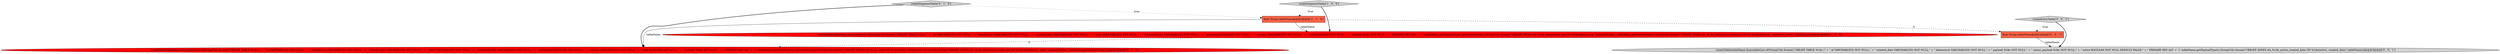 digraph {
2 [style = filled, label = "createTable(tableName,ImmutableList.of(StringUtils.format(\"CREATE TABLE %1$s (\" + \" id VARCHAR(255) NOT NULL,\" + \" dataSource VARCHAR(255) NOT NULL,\" + \" created_date VARCHAR(255) NOT NULL,\" + \" start VARCHAR(255) NOT NULL,\" + \" %3$send%3$s VARCHAR(255) NOT NULL,\" + \" partitioned BOOLEAN NOT NULL,\" + \" version VARCHAR(255) NOT NULL,\" + \" used BOOLEAN NOT NULL,\" + \" payload %2$s NOT NULL,\" + \" PRIMARY KEY (id)\" + \")\",tableName,getPayloadType(),getQuoteString()),StringUtils.format(\"CREATE INDEX idx_%1$s_datasource_end ON %1$s(dataSource, %2$send%2$s)\",tableName,getQuoteString()),StringUtils.format(\"CREATE INDEX idx_%1$s_datasource_sequence ON %1$s(dataSource, sequence_name)\",tableName)))@@@3@@@['1', '0', '0']", fillcolor = red, shape = ellipse image = "AAA1AAABBB1BBB"];
6 [style = filled, label = "createEntryTable['0', '0', '1']", fillcolor = lightgray, shape = diamond image = "AAA0AAABBB3BBB"];
1 [style = filled, label = "createSegmentTable['1', '0', '0']", fillcolor = lightgray, shape = diamond image = "AAA0AAABBB1BBB"];
7 [style = filled, label = "createTable(tableName,ImmutableList.of(StringUtils.format(\"CREATE TABLE %1$s (\" + \" id VARCHAR(255) NOT NULL,\" + \" created_date VARCHAR(255) NOT NULL,\" + \" datasource VARCHAR(255) NOT NULL,\" + \" payload %2$s NOT NULL,\" + \" status_payload %2$s NOT NULL,\" + \" active BOOLEAN NOT NULL DEFAULT FALSE,\" + \" PRIMARY KEY (id)\" + \")\",tableName,getPayloadType()),StringUtils.format(\"CREATE INDEX idx_%1$s_active_created_date ON %1$s(active, created_date)\",tableName)))@@@3@@@['0', '0', '1']", fillcolor = lightgray, shape = ellipse image = "AAA0AAABBB3BBB"];
4 [style = filled, label = "createSegmentTable['0', '1', '0']", fillcolor = lightgray, shape = diamond image = "AAA0AAABBB2BBB"];
0 [style = filled, label = "final String tableName@@@2@@@['1', '1', '0']", fillcolor = tomato, shape = box image = "AAA0AAABBB1BBB"];
3 [style = filled, label = "createTable(tableName,ImmutableList.of(StringUtils.format(\"CREATE TABLE %1$s (\" + \" id VARCHAR(255) NOT NULL,\" + \" dataSource VARCHAR(255) NOT NULL,\" + \" created_date VARCHAR(255) NOT NULL,\" + \" start VARCHAR(255) NOT NULL,\" + \" %3$send%3$s VARCHAR(255) NOT NULL,\" + \" partitioned BOOLEAN NOT NULL,\" + \" version VARCHAR(255) NOT NULL,\" + \" used BOOLEAN NOT NULL,\" + \" payload %2$s NOT NULL,\" + \" PRIMARY KEY (id)\" + \")\",tableName,getPayloadType(),getQuoteString()),StringUtils.format(\"CREATE INDEX idx_%1$s_used ON %1$s(used)\",tableName),StringUtils.format(\"CREATE INDEX idx_%1$s_datasource_used_end ON %1$s(dataSource, used, %2$send%2$s)\",tableName,getQuoteString())))@@@3@@@['0', '1', '0']", fillcolor = red, shape = ellipse image = "AAA1AAABBB2BBB"];
5 [style = filled, label = "final String tableName@@@2@@@['0', '0', '1']", fillcolor = tomato, shape = box image = "AAA0AAABBB3BBB"];
4->3 [style = bold, label=""];
6->5 [style = dotted, label="true"];
0->2 [style = solid, label="tableName"];
5->7 [style = solid, label="tableName"];
0->3 [style = solid, label="tableName"];
1->0 [style = dotted, label="true"];
1->2 [style = bold, label=""];
6->7 [style = bold, label=""];
2->3 [style = dashed, label="0"];
0->5 [style = dashed, label="0"];
4->0 [style = dotted, label="true"];
}
